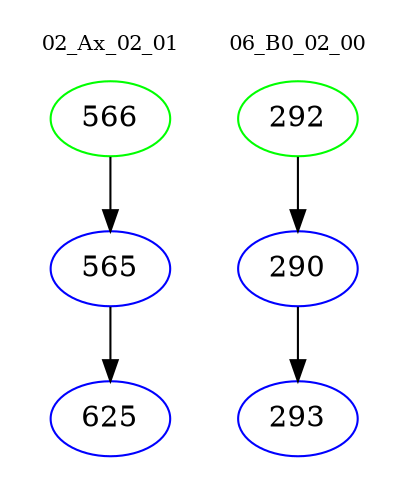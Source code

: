 digraph{
subgraph cluster_0 {
color = white
label = "02_Ax_02_01";
fontsize=10;
T0_566 [label="566", color="green"]
T0_566 -> T0_565 [color="black"]
T0_565 [label="565", color="blue"]
T0_565 -> T0_625 [color="black"]
T0_625 [label="625", color="blue"]
}
subgraph cluster_1 {
color = white
label = "06_B0_02_00";
fontsize=10;
T1_292 [label="292", color="green"]
T1_292 -> T1_290 [color="black"]
T1_290 [label="290", color="blue"]
T1_290 -> T1_293 [color="black"]
T1_293 [label="293", color="blue"]
}
}
